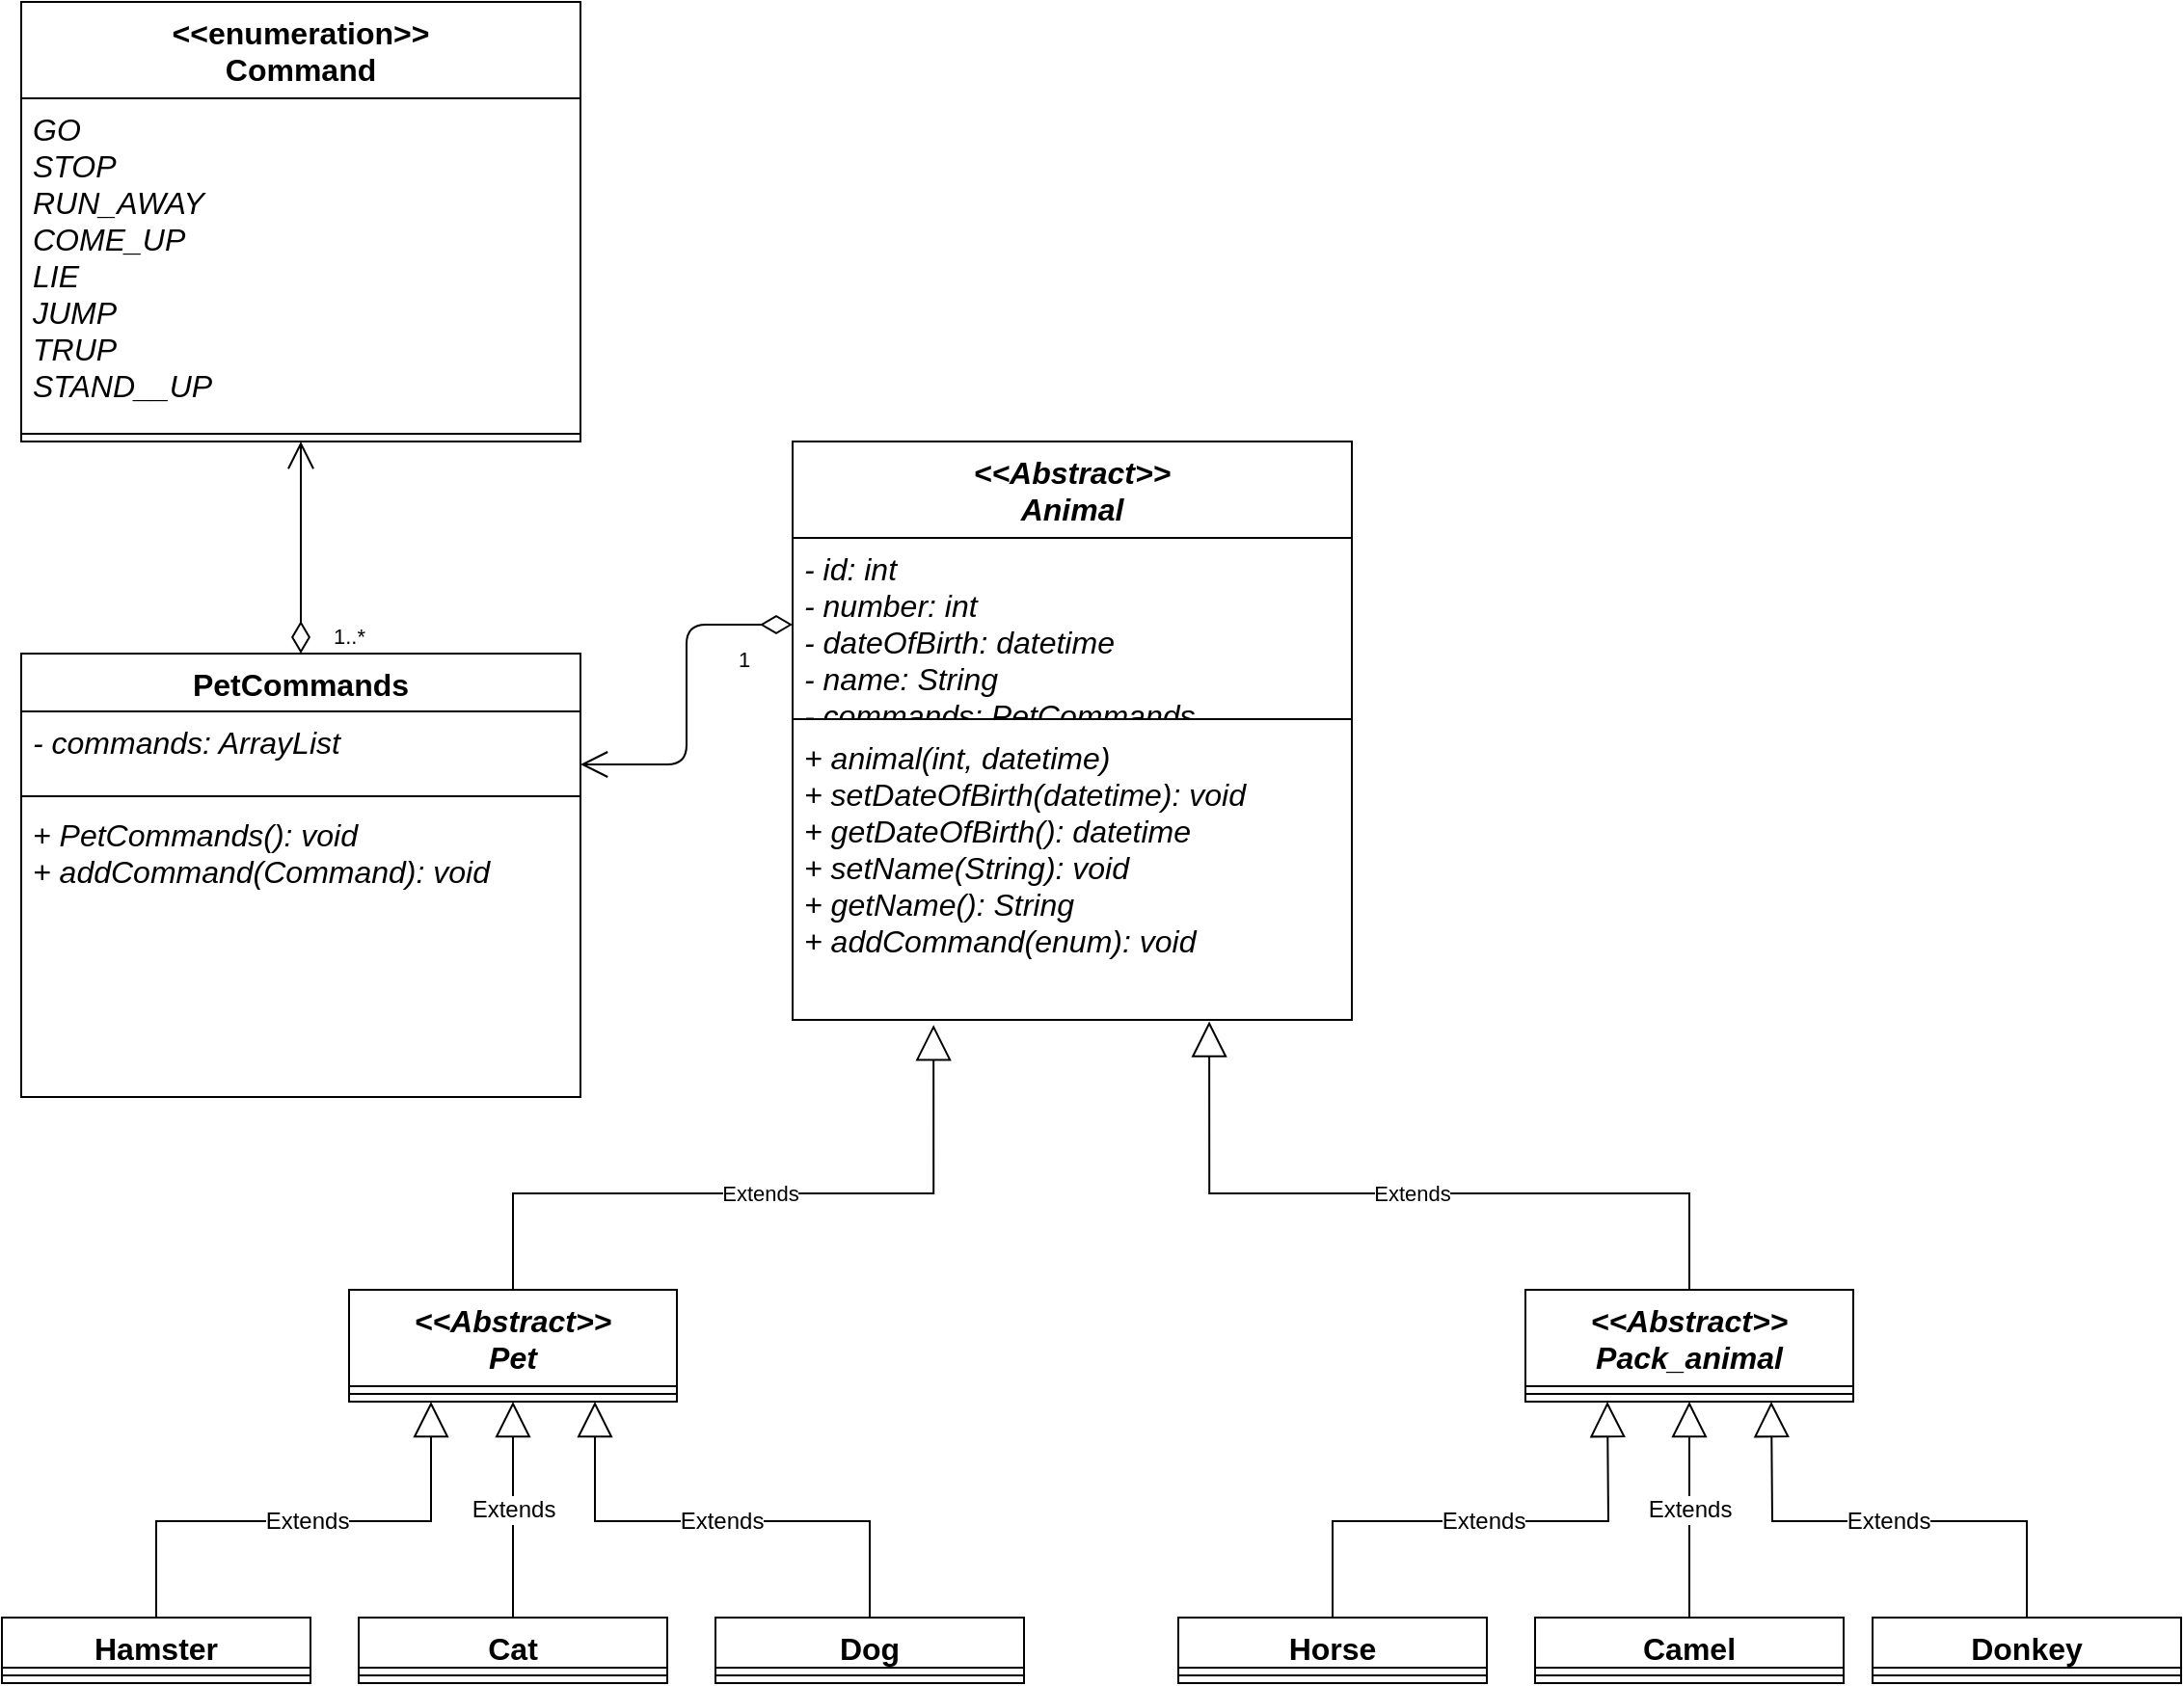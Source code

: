 <mxfile version="20.6.1" type="device" pages="3"><diagram id="rW4Tu4EbM_tbF5WcZ0SO" name="Page-1"><mxGraphModel dx="1282" dy="915" grid="1" gridSize="10" guides="1" tooltips="1" connect="1" arrows="1" fold="1" page="1" pageScale="1" pageWidth="850" pageHeight="1100" math="0" shadow="0"><root><mxCell id="0"/><mxCell id="1" parent="0"/><mxCell id="i8HirrYN5U-cG9wDsiX0-20" value="&lt;&lt;Abstract&gt;&gt;&#10;Pet" style="swimlane;fontStyle=3;align=center;verticalAlign=top;childLayout=stackLayout;horizontal=1;startSize=50;horizontalStack=0;resizeParent=1;resizeParentMax=0;resizeLast=0;collapsible=1;marginBottom=0;fontSize=16;" parent="1" vertex="1"><mxGeometry x="190" y="678" width="170" height="58" as="geometry"/></mxCell><mxCell id="i8HirrYN5U-cG9wDsiX0-22" value="" style="line;strokeWidth=1;fillColor=none;align=left;verticalAlign=middle;spacingTop=-1;spacingLeft=3;spacingRight=3;rotatable=0;labelPosition=right;points=[];portConstraint=eastwest;strokeColor=inherit;fontSize=16;" parent="i8HirrYN5U-cG9wDsiX0-20" vertex="1"><mxGeometry y="50" width="170" height="8" as="geometry"/></mxCell><mxCell id="i8HirrYN5U-cG9wDsiX0-24" value="&lt;&lt;Abstract&gt;&gt;&#10;Pack_animal" style="swimlane;fontStyle=3;align=center;verticalAlign=top;childLayout=stackLayout;horizontal=1;startSize=50;horizontalStack=0;resizeParent=1;resizeParentMax=0;resizeLast=0;collapsible=1;marginBottom=0;fontSize=16;" parent="1" vertex="1"><mxGeometry x="800" y="678" width="170" height="58" as="geometry"/></mxCell><mxCell id="i8HirrYN5U-cG9wDsiX0-26" value="" style="line;strokeWidth=1;fillColor=none;align=left;verticalAlign=middle;spacingTop=-1;spacingLeft=3;spacingRight=3;rotatable=0;labelPosition=right;points=[];portConstraint=eastwest;strokeColor=inherit;fontSize=16;" parent="i8HirrYN5U-cG9wDsiX0-24" vertex="1"><mxGeometry y="50" width="170" height="8" as="geometry"/></mxCell><mxCell id="i8HirrYN5U-cG9wDsiX0-28" value="Cat" style="swimlane;fontStyle=1;align=center;verticalAlign=top;childLayout=stackLayout;horizontal=1;startSize=26;horizontalStack=0;resizeParent=1;resizeParentMax=0;resizeLast=0;collapsible=1;marginBottom=0;fontSize=16;" parent="1" vertex="1"><mxGeometry x="195" y="848" width="160" height="34" as="geometry"/></mxCell><mxCell id="i8HirrYN5U-cG9wDsiX0-30" value="" style="line;strokeWidth=1;fillColor=none;align=left;verticalAlign=middle;spacingTop=-1;spacingLeft=3;spacingRight=3;rotatable=0;labelPosition=right;points=[];portConstraint=eastwest;strokeColor=inherit;fontSize=16;" parent="i8HirrYN5U-cG9wDsiX0-28" vertex="1"><mxGeometry y="26" width="160" height="8" as="geometry"/></mxCell><mxCell id="i8HirrYN5U-cG9wDsiX0-32" value="Dog" style="swimlane;fontStyle=1;align=center;verticalAlign=top;childLayout=stackLayout;horizontal=1;startSize=26;horizontalStack=0;resizeParent=1;resizeParentMax=0;resizeLast=0;collapsible=1;marginBottom=0;fontSize=16;" parent="1" vertex="1"><mxGeometry x="380" y="848" width="160" height="34" as="geometry"/></mxCell><mxCell id="i8HirrYN5U-cG9wDsiX0-34" value="" style="line;strokeWidth=1;fillColor=none;align=left;verticalAlign=middle;spacingTop=-1;spacingLeft=3;spacingRight=3;rotatable=0;labelPosition=right;points=[];portConstraint=eastwest;strokeColor=inherit;fontSize=16;" parent="i8HirrYN5U-cG9wDsiX0-32" vertex="1"><mxGeometry y="26" width="160" height="8" as="geometry"/></mxCell><mxCell id="i8HirrYN5U-cG9wDsiX0-37" value="Hamster" style="swimlane;fontStyle=1;align=center;verticalAlign=top;childLayout=stackLayout;horizontal=1;startSize=26;horizontalStack=0;resizeParent=1;resizeParentMax=0;resizeLast=0;collapsible=1;marginBottom=0;fontSize=16;" parent="1" vertex="1"><mxGeometry x="10" y="848" width="160" height="34" as="geometry"/></mxCell><mxCell id="i8HirrYN5U-cG9wDsiX0-39" value="" style="line;strokeWidth=1;fillColor=none;align=left;verticalAlign=middle;spacingTop=-1;spacingLeft=3;spacingRight=3;rotatable=0;labelPosition=right;points=[];portConstraint=eastwest;strokeColor=inherit;fontSize=16;" parent="i8HirrYN5U-cG9wDsiX0-37" vertex="1"><mxGeometry y="26" width="160" height="8" as="geometry"/></mxCell><mxCell id="i8HirrYN5U-cG9wDsiX0-42" value="Extends" style="endArrow=block;endSize=16;endFill=0;html=1;rounded=0;fontSize=12;sourcePerimeterSpacing=8;targetPerimeterSpacing=8;exitX=0.5;exitY=0;exitDx=0;exitDy=0;entryX=0.75;entryY=1;entryDx=0;entryDy=0;edgeStyle=orthogonalEdgeStyle;" parent="1" source="i8HirrYN5U-cG9wDsiX0-32" target="i8HirrYN5U-cG9wDsiX0-20" edge="1"><mxGeometry width="160" relative="1" as="geometry"><mxPoint x="370" y="788" as="sourcePoint"/><mxPoint x="274.49" y="728.54" as="targetPoint"/><Array as="points"><mxPoint x="460" y="798"/><mxPoint x="318" y="798"/></Array></mxGeometry></mxCell><mxCell id="i8HirrYN5U-cG9wDsiX0-43" value="Extends" style="endArrow=block;endSize=16;endFill=0;html=1;rounded=0;fontSize=12;sourcePerimeterSpacing=8;targetPerimeterSpacing=8;exitX=0.5;exitY=0;exitDx=0;exitDy=0;entryX=0.25;entryY=1;entryDx=0;entryDy=0;edgeStyle=orthogonalEdgeStyle;" parent="1" source="i8HirrYN5U-cG9wDsiX0-37" target="i8HirrYN5U-cG9wDsiX0-20" edge="1"><mxGeometry width="160" relative="1" as="geometry"><mxPoint x="180" y="878" as="sourcePoint"/><mxPoint x="270" y="668" as="targetPoint"/><Array as="points"><mxPoint x="90" y="798"/><mxPoint x="232" y="798"/></Array></mxGeometry></mxCell><mxCell id="i8HirrYN5U-cG9wDsiX0-45" value="Horse" style="swimlane;fontStyle=1;align=center;verticalAlign=top;childLayout=stackLayout;horizontal=1;startSize=26;horizontalStack=0;resizeParent=1;resizeParentMax=0;resizeLast=0;collapsible=1;marginBottom=0;fontSize=16;" parent="1" vertex="1"><mxGeometry x="620" y="848" width="160" height="34" as="geometry"/></mxCell><mxCell id="i8HirrYN5U-cG9wDsiX0-47" value="" style="line;strokeWidth=1;fillColor=none;align=left;verticalAlign=middle;spacingTop=-1;spacingLeft=3;spacingRight=3;rotatable=0;labelPosition=right;points=[];portConstraint=eastwest;strokeColor=inherit;fontSize=16;" parent="i8HirrYN5U-cG9wDsiX0-45" vertex="1"><mxGeometry y="26" width="160" height="8" as="geometry"/></mxCell><mxCell id="i8HirrYN5U-cG9wDsiX0-49" value="Camel" style="swimlane;fontStyle=1;align=center;verticalAlign=top;childLayout=stackLayout;horizontal=1;startSize=26;horizontalStack=0;resizeParent=1;resizeParentMax=0;resizeLast=0;collapsible=1;marginBottom=0;fontSize=16;" parent="1" vertex="1"><mxGeometry x="805" y="848" width="160" height="34" as="geometry"/></mxCell><mxCell id="i8HirrYN5U-cG9wDsiX0-51" value="" style="line;strokeWidth=1;fillColor=none;align=left;verticalAlign=middle;spacingTop=-1;spacingLeft=3;spacingRight=3;rotatable=0;labelPosition=right;points=[];portConstraint=eastwest;strokeColor=inherit;fontSize=16;" parent="i8HirrYN5U-cG9wDsiX0-49" vertex="1"><mxGeometry y="26" width="160" height="8" as="geometry"/></mxCell><mxCell id="i8HirrYN5U-cG9wDsiX0-53" value="Donkey" style="swimlane;fontStyle=1;align=center;verticalAlign=top;childLayout=stackLayout;horizontal=1;startSize=26;horizontalStack=0;resizeParent=1;resizeParentMax=0;resizeLast=0;collapsible=1;marginBottom=0;fontSize=16;" parent="1" vertex="1"><mxGeometry x="980" y="848" width="160" height="34" as="geometry"/></mxCell><mxCell id="i8HirrYN5U-cG9wDsiX0-55" value="" style="line;strokeWidth=1;fillColor=none;align=left;verticalAlign=middle;spacingTop=-1;spacingLeft=3;spacingRight=3;rotatable=0;labelPosition=right;points=[];portConstraint=eastwest;strokeColor=inherit;fontSize=16;" parent="i8HirrYN5U-cG9wDsiX0-53" vertex="1"><mxGeometry y="26" width="160" height="8" as="geometry"/></mxCell><mxCell id="i8HirrYN5U-cG9wDsiX0-57" value="Extends" style="endArrow=block;endSize=16;endFill=0;html=1;rounded=0;fontSize=12;sourcePerimeterSpacing=8;targetPerimeterSpacing=8;exitX=0.5;exitY=0;exitDx=0;exitDy=0;entryX=0.25;entryY=1;entryDx=0;entryDy=0;" parent="1" source="i8HirrYN5U-cG9wDsiX0-45" target="i8HirrYN5U-cG9wDsiX0-24" edge="1"><mxGeometry width="160" relative="1" as="geometry"><mxPoint x="750" y="788" as="sourcePoint"/><mxPoint x="845.05" y="672.18" as="targetPoint"/><Array as="points"><mxPoint x="700" y="798"/><mxPoint x="843" y="798"/></Array></mxGeometry></mxCell><mxCell id="i8HirrYN5U-cG9wDsiX0-58" value="Extends" style="endArrow=block;endSize=16;endFill=0;html=1;rounded=0;fontSize=12;sourcePerimeterSpacing=8;targetPerimeterSpacing=8;exitX=0.5;exitY=0;exitDx=0;exitDy=0;entryX=0.5;entryY=1;entryDx=0;entryDy=0;" parent="1" source="i8HirrYN5U-cG9wDsiX0-49" target="i8HirrYN5U-cG9wDsiX0-24" edge="1"><mxGeometry width="160" relative="1" as="geometry"><mxPoint x="710" y="848" as="sourcePoint"/><mxPoint x="885.34" y="673.044" as="targetPoint"/></mxGeometry></mxCell><mxCell id="i8HirrYN5U-cG9wDsiX0-59" value="Extends" style="endArrow=block;endSize=16;endFill=0;html=1;rounded=0;fontSize=12;sourcePerimeterSpacing=8;targetPerimeterSpacing=8;exitX=0.5;exitY=0;exitDx=0;exitDy=0;entryX=0.75;entryY=1;entryDx=0;entryDy=0;" parent="1" source="i8HirrYN5U-cG9wDsiX0-53" target="i8HirrYN5U-cG9wDsiX0-24" edge="1"><mxGeometry width="160" relative="1" as="geometry"><mxPoint x="890" y="848" as="sourcePoint"/><mxPoint x="925" y="638" as="targetPoint"/><Array as="points"><mxPoint x="1060" y="798"/><mxPoint x="928" y="798"/></Array></mxGeometry></mxCell><mxCell id="P2tc8OsPHjvCKxEdoRwC-1" value="&lt;&lt;Abstract&gt;&gt;&#10;Animal" style="swimlane;fontStyle=3;align=center;verticalAlign=top;childLayout=stackLayout;horizontal=1;startSize=50;horizontalStack=0;resizeParent=1;resizeParentMax=0;resizeLast=0;collapsible=1;marginBottom=0;fontSize=16;" parent="1" vertex="1"><mxGeometry x="420" y="238" width="290" height="300" as="geometry"/></mxCell><mxCell id="P2tc8OsPHjvCKxEdoRwC-2" value="- id: int&#10;- number: int&#10;- dateOfBirth: datetime&#10;- name: String&#10;- commands: PetCommands" style="text;strokeColor=none;fillColor=none;align=left;verticalAlign=top;spacingLeft=4;spacingRight=4;overflow=hidden;rotatable=0;points=[[0,0.5],[1,0.5]];portConstraint=eastwest;fontSize=16;fontStyle=2" parent="P2tc8OsPHjvCKxEdoRwC-1" vertex="1"><mxGeometry y="50" width="290" height="90" as="geometry"/></mxCell><mxCell id="P2tc8OsPHjvCKxEdoRwC-3" value="" style="line;strokeWidth=1;fillColor=none;align=left;verticalAlign=middle;spacingTop=-1;spacingLeft=3;spacingRight=3;rotatable=0;labelPosition=right;points=[];portConstraint=eastwest;strokeColor=inherit;fontSize=16;" parent="P2tc8OsPHjvCKxEdoRwC-1" vertex="1"><mxGeometry y="140" width="290" height="8" as="geometry"/></mxCell><mxCell id="P2tc8OsPHjvCKxEdoRwC-4" value="+ animal(int, datetime)&#10;+ setDateOfBirth(datetime): void&#10;+ getDateOfBirth(): datetime&#10;+ setName(String): void&#10;+ getName(): String&#10;+ addCommand(enum): void" style="text;strokeColor=none;fillColor=none;align=left;verticalAlign=top;spacingLeft=4;spacingRight=4;overflow=hidden;rotatable=0;points=[[0,0.5],[1,0.5]];portConstraint=eastwest;fontSize=16;fontStyle=2" parent="P2tc8OsPHjvCKxEdoRwC-1" vertex="1"><mxGeometry y="148" width="290" height="152" as="geometry"/></mxCell><mxCell id="P2tc8OsPHjvCKxEdoRwC-6" value="Extends" style="endArrow=block;endSize=16;endFill=0;html=1;rounded=0;exitX=0.5;exitY=0;exitDx=0;exitDy=0;entryX=0.252;entryY=1.017;entryDx=0;entryDy=0;entryPerimeter=0;edgeStyle=orthogonalEdgeStyle;" parent="1" source="i8HirrYN5U-cG9wDsiX0-20" target="P2tc8OsPHjvCKxEdoRwC-4" edge="1"><mxGeometry width="160" relative="1" as="geometry"><mxPoint x="500" y="628" as="sourcePoint"/><mxPoint x="660" y="628" as="targetPoint"/><Array as="points"><mxPoint x="275" y="628"/><mxPoint x="493" y="628"/></Array></mxGeometry></mxCell><mxCell id="P2tc8OsPHjvCKxEdoRwC-7" value="Extends" style="endArrow=block;endSize=16;endFill=0;html=1;rounded=0;exitX=0.5;exitY=0;exitDx=0;exitDy=0;entryX=0.745;entryY=1.005;entryDx=0;entryDy=0;entryPerimeter=0;edgeStyle=orthogonalEdgeStyle;" parent="1" source="i8HirrYN5U-cG9wDsiX0-24" target="P2tc8OsPHjvCKxEdoRwC-4" edge="1"><mxGeometry width="160" relative="1" as="geometry"><mxPoint x="265" y="518" as="sourcePoint"/><mxPoint x="574.13" y="409.968" as="targetPoint"/><Array as="points"><mxPoint x="885" y="628"/><mxPoint x="636" y="628"/></Array></mxGeometry></mxCell><mxCell id="P2tc8OsPHjvCKxEdoRwC-64" value="Extends" style="endArrow=block;endSize=16;endFill=0;html=1;rounded=0;fontSize=12;sourcePerimeterSpacing=8;targetPerimeterSpacing=8;exitX=0.5;exitY=0;exitDx=0;exitDy=0;edgeStyle=orthogonalEdgeStyle;entryX=0.5;entryY=1;entryDx=0;entryDy=0;" parent="1" source="i8HirrYN5U-cG9wDsiX0-28" target="i8HirrYN5U-cG9wDsiX0-20" edge="1"><mxGeometry width="160" relative="1" as="geometry"><mxPoint x="510" y="858" as="sourcePoint"/><mxPoint x="275" y="668" as="targetPoint"/><Array as="points"><mxPoint x="275" y="768"/><mxPoint x="275" y="768"/></Array></mxGeometry></mxCell><mxCell id="P2tc8OsPHjvCKxEdoRwC-65" value="PetCommands" style="swimlane;fontStyle=1;align=center;verticalAlign=top;childLayout=stackLayout;horizontal=1;startSize=30;horizontalStack=0;resizeParent=1;resizeParentMax=0;resizeLast=0;collapsible=1;marginBottom=0;fontSize=16;" parent="1" vertex="1"><mxGeometry x="20" y="348" width="290" height="230" as="geometry"/></mxCell><mxCell id="P2tc8OsPHjvCKxEdoRwC-66" value="- commands: ArrayList" style="text;strokeColor=none;fillColor=none;align=left;verticalAlign=top;spacingLeft=4;spacingRight=4;overflow=hidden;rotatable=0;points=[[0,0.5],[1,0.5]];portConstraint=eastwest;fontSize=16;fontStyle=2" parent="P2tc8OsPHjvCKxEdoRwC-65" vertex="1"><mxGeometry y="30" width="290" height="40" as="geometry"/></mxCell><mxCell id="P2tc8OsPHjvCKxEdoRwC-67" value="" style="line;strokeWidth=1;fillColor=none;align=left;verticalAlign=middle;spacingTop=-1;spacingLeft=3;spacingRight=3;rotatable=0;labelPosition=right;points=[];portConstraint=eastwest;strokeColor=inherit;fontSize=16;" parent="P2tc8OsPHjvCKxEdoRwC-65" vertex="1"><mxGeometry y="70" width="290" height="8" as="geometry"/></mxCell><mxCell id="P2tc8OsPHjvCKxEdoRwC-68" value="+ PetCommands(): void&#10;+ addCommand(Command): void" style="text;strokeColor=none;fillColor=none;align=left;verticalAlign=top;spacingLeft=4;spacingRight=4;overflow=hidden;rotatable=0;points=[[0,0.5],[1,0.5]];portConstraint=eastwest;fontSize=16;fontStyle=2" parent="P2tc8OsPHjvCKxEdoRwC-65" vertex="1"><mxGeometry y="78" width="290" height="152" as="geometry"/></mxCell><mxCell id="P2tc8OsPHjvCKxEdoRwC-70" value="&lt;&lt;enumeration&gt;&gt;&#10;Command" style="swimlane;fontStyle=1;align=center;verticalAlign=top;childLayout=stackLayout;horizontal=1;startSize=50;horizontalStack=0;resizeParent=1;resizeParentMax=0;resizeLast=0;collapsible=1;marginBottom=0;fontSize=16;" parent="1" vertex="1"><mxGeometry x="20" y="10" width="290" height="228" as="geometry"/></mxCell><mxCell id="P2tc8OsPHjvCKxEdoRwC-71" value="GO&#10;STOP&#10;RUN_AWAY&#10;COME_UP&#10;LIE&#10;JUMP&#10;TRUP&#10;STAND__UP" style="text;strokeColor=none;fillColor=none;align=left;verticalAlign=top;spacingLeft=4;spacingRight=4;overflow=hidden;rotatable=0;points=[[0,0.5],[1,0.5]];portConstraint=eastwest;fontSize=16;fontStyle=2" parent="P2tc8OsPHjvCKxEdoRwC-70" vertex="1"><mxGeometry y="50" width="290" height="170" as="geometry"/></mxCell><mxCell id="P2tc8OsPHjvCKxEdoRwC-72" value="" style="line;strokeWidth=1;fillColor=none;align=left;verticalAlign=middle;spacingTop=-1;spacingLeft=3;spacingRight=3;rotatable=0;labelPosition=right;points=[];portConstraint=eastwest;strokeColor=inherit;fontSize=16;" parent="P2tc8OsPHjvCKxEdoRwC-70" vertex="1"><mxGeometry y="220" width="290" height="8" as="geometry"/></mxCell><mxCell id="2" value="1..*" style="endArrow=open;html=1;endSize=12;startArrow=diamondThin;startSize=14;startFill=0;edgeStyle=orthogonalEdgeStyle;align=left;verticalAlign=bottom;exitX=0.5;exitY=0;exitDx=0;exitDy=0;entryX=0.5;entryY=1;entryDx=0;entryDy=0;" parent="1" source="P2tc8OsPHjvCKxEdoRwC-65" target="P2tc8OsPHjvCKxEdoRwC-70" edge="1"><mxGeometry x="-1" y="-15" relative="1" as="geometry"><mxPoint x="550" y="228" as="sourcePoint"/><mxPoint x="710" y="228" as="targetPoint"/><mxPoint as="offset"/></mxGeometry></mxCell><mxCell id="3" value="1" style="endArrow=open;html=1;endSize=12;startArrow=diamondThin;startSize=14;startFill=0;edgeStyle=orthogonalEdgeStyle;align=left;verticalAlign=bottom;exitX=0;exitY=0.5;exitDx=0;exitDy=0;entryX=1;entryY=0.25;entryDx=0;entryDy=0;" parent="1" source="P2tc8OsPHjvCKxEdoRwC-2" target="P2tc8OsPHjvCKxEdoRwC-65" edge="1"><mxGeometry x="-0.102" y="25" relative="1" as="geometry"><mxPoint x="350" y="258" as="sourcePoint"/><mxPoint x="510" y="258" as="targetPoint"/><mxPoint as="offset"/></mxGeometry></mxCell></root></mxGraphModel></diagram><diagram id="f2o0gTkBpMwxrq-A6RH3" name="Page-2"><mxGraphModel dx="1123" dy="773" grid="1" gridSize="10" guides="1" tooltips="1" connect="1" arrows="1" fold="1" page="1" pageScale="1" pageWidth="850" pageHeight="1100" background="none" math="0" shadow="0">&#xa;            <root>&#xa;                <mxCell id="0"/>&#xa;                <mxCell id="1" parent="0"/>&#xa;                <mxCell id="qarfe5pwaMtHkT4GGx9i-4" style="edgeStyle=none;html=1;exitX=1;exitY=0.333;exitDx=0;exitDy=0;exitPerimeter=0;entryX=0;entryY=0.5;entryDx=0;entryDy=0;" parent="1" source="qarfe5pwaMtHkT4GGx9i-1" target="qarfe5pwaMtHkT4GGx9i-5" edge="1">&#xa;                    <mxGeometry relative="1" as="geometry">&#xa;                        <mxPoint x="130" y="290" as="targetPoint"/>&#xa;                    </mxGeometry>&#xa;                </mxCell>&#xa;                <mxCell id="qarfe5pwaMtHkT4GGx9i-1" value="Actor" style="shape=umlActor;verticalLabelPosition=bottom;verticalAlign=top;html=1;" parent="1" vertex="1">&#xa;                    <mxGeometry x="70" y="360" width="30" height="60" as="geometry"/>&#xa;                </mxCell>&#xa;                <mxCell id="qarfe5pwaMtHkT4GGx9i-20" value="" style="edgeStyle=none;html=1;" parent="1" source="qarfe5pwaMtHkT4GGx9i-2" target="qarfe5pwaMtHkT4GGx9i-19" edge="1">&#xa;                    <mxGeometry relative="1" as="geometry"/>&#xa;                </mxCell>&#xa;                <mxCell id="qarfe5pwaMtHkT4GGx9i-2" value="Add animal" style="ellipse;whiteSpace=wrap;html=1;" parent="1" vertex="1">&#xa;                    <mxGeometry x="410" y="120" width="140" height="70" as="geometry"/>&#xa;                </mxCell>&#xa;                <mxCell id="qarfe5pwaMtHkT4GGx9i-3" value="Remove animal" style="ellipse;whiteSpace=wrap;html=1;dashed=1;dashPattern=1 4;" parent="1" vertex="1">&#xa;                    <mxGeometry x="410" y="220" width="140" height="70" as="geometry"/>&#xa;                </mxCell>&#xa;                <mxCell id="qarfe5pwaMtHkT4GGx9i-6" style="edgeStyle=none;html=1;entryX=0;entryY=0.5;entryDx=0;entryDy=0;" parent="1" source="qarfe5pwaMtHkT4GGx9i-5" target="qarfe5pwaMtHkT4GGx9i-2" edge="1">&#xa;                    <mxGeometry relative="1" as="geometry"/>&#xa;                </mxCell>&#xa;                <mxCell id="qarfe5pwaMtHkT4GGx9i-7" style="edgeStyle=none;html=1;entryX=0;entryY=0.5;entryDx=0;entryDy=0;" parent="1" source="qarfe5pwaMtHkT4GGx9i-5" target="qarfe5pwaMtHkT4GGx9i-3" edge="1">&#xa;                    <mxGeometry relative="1" as="geometry"/>&#xa;                </mxCell>&#xa;                <mxCell id="qarfe5pwaMtHkT4GGx9i-16" value="" style="edgeStyle=none;html=1;" parent="1" source="qarfe5pwaMtHkT4GGx9i-5" target="qarfe5pwaMtHkT4GGx9i-9" edge="1">&#xa;                    <mxGeometry relative="1" as="geometry"/>&#xa;                </mxCell>&#xa;                <mxCell id="qarfe5pwaMtHkT4GGx9i-5" value="Menu" style="ellipse;whiteSpace=wrap;html=1;" parent="1" vertex="1">&#xa;                    <mxGeometry x="180" y="340" width="140" height="70" as="geometry"/>&#xa;                </mxCell>&#xa;                <mxCell id="qarfe5pwaMtHkT4GGx9i-24" value="" style="edgeStyle=none;html=1;" parent="1" source="qarfe5pwaMtHkT4GGx9i-9" target="qarfe5pwaMtHkT4GGx9i-23" edge="1">&#xa;                    <mxGeometry relative="1" as="geometry"/>&#xa;                </mxCell>&#xa;                <mxCell id="qarfe5pwaMtHkT4GGx9i-27" value="" style="edgeStyle=none;html=1;" parent="1" source="qarfe5pwaMtHkT4GGx9i-9" target="qarfe5pwaMtHkT4GGx9i-26" edge="1">&#xa;                    <mxGeometry relative="1" as="geometry"/>&#xa;                </mxCell>&#xa;                <mxCell id="qarfe5pwaMtHkT4GGx9i-30" value="" style="edgeStyle=none;html=1;" parent="1" source="qarfe5pwaMtHkT4GGx9i-9" target="qarfe5pwaMtHkT4GGx9i-29" edge="1">&#xa;                    <mxGeometry relative="1" as="geometry"/>&#xa;                </mxCell>&#xa;                <mxCell id="qarfe5pwaMtHkT4GGx9i-32" value="" style="edgeStyle=none;html=1;" parent="1" source="qarfe5pwaMtHkT4GGx9i-9" target="qarfe5pwaMtHkT4GGx9i-31" edge="1">&#xa;                    <mxGeometry relative="1" as="geometry"/>&#xa;                </mxCell>&#xa;                <mxCell id="qarfe5pwaMtHkT4GGx9i-9" value="Search animal" style="ellipse;whiteSpace=wrap;html=1;" parent="1" vertex="1">&#xa;                    <mxGeometry x="410" y="350" width="140" height="70" as="geometry"/>&#xa;                </mxCell>&#xa;                <mxCell id="qarfe5pwaMtHkT4GGx9i-13" value="" style="edgeStyle=none;html=1;" parent="1" source="qarfe5pwaMtHkT4GGx9i-10" target="qarfe5pwaMtHkT4GGx9i-12" edge="1">&#xa;                    <mxGeometry relative="1" as="geometry"/>&#xa;                </mxCell>&#xa;                <mxCell id="qarfe5pwaMtHkT4GGx9i-15" value="" style="edgeStyle=none;html=1;" parent="1" source="qarfe5pwaMtHkT4GGx9i-10" target="qarfe5pwaMtHkT4GGx9i-14" edge="1">&#xa;                    <mxGeometry relative="1" as="geometry"/>&#xa;                </mxCell>&#xa;                <mxCell id="qarfe5pwaMtHkT4GGx9i-10" value="Take animal" style="ellipse;whiteSpace=wrap;html=1;" parent="1" vertex="1">&#xa;                    <mxGeometry x="905" y="350" width="140" height="70" as="geometry"/>&#xa;                </mxCell>&#xa;                <mxCell id="qarfe5pwaMtHkT4GGx9i-12" value="Show list of commands" style="ellipse;whiteSpace=wrap;html=1;" parent="1" vertex="1">&#xa;                    <mxGeometry x="1135" y="350" width="140" height="70" as="geometry"/>&#xa;                </mxCell>&#xa;                <mxCell id="qarfe5pwaMtHkT4GGx9i-14" value="Train a new command" style="ellipse;whiteSpace=wrap;html=1;" parent="1" vertex="1">&#xa;                    <mxGeometry x="1135" y="240" width="140" height="70" as="geometry"/>&#xa;                </mxCell>&#xa;                <mxCell id="qarfe5pwaMtHkT4GGx9i-22" value="" style="edgeStyle=none;html=1;" parent="1" source="qarfe5pwaMtHkT4GGx9i-19" target="qarfe5pwaMtHkT4GGx9i-21" edge="1">&#xa;                    <mxGeometry relative="1" as="geometry"/>&#xa;                </mxCell>&#xa;                <mxCell id="qarfe5pwaMtHkT4GGx9i-19" value="Enter class animal" style="ellipse;whiteSpace=wrap;html=1;" parent="1" vertex="1">&#xa;                    <mxGeometry x="680" y="120" width="140" height="70" as="geometry"/>&#xa;                </mxCell>&#xa;                <mxCell id="qarfe5pwaMtHkT4GGx9i-21" value="Enter class animal" style="ellipse;whiteSpace=wrap;html=1;" parent="1" vertex="1">&#xa;                    <mxGeometry x="905" y="110" width="140" height="70" as="geometry"/>&#xa;                </mxCell>&#xa;                <mxCell id="qarfe5pwaMtHkT4GGx9i-25" value="" style="edgeStyle=none;html=1;exitX=1;exitY=0.5;exitDx=0;exitDy=0;" parent="1" source="qarfe5pwaMtHkT4GGx9i-23" target="qarfe5pwaMtHkT4GGx9i-10" edge="1">&#xa;                    <mxGeometry relative="1" as="geometry">&#xa;                        <mxPoint x="855" y="385" as="sourcePoint"/>&#xa;                    </mxGeometry>&#xa;                </mxCell>&#xa;                <mxCell id="qarfe5pwaMtHkT4GGx9i-23" value="Search by name" style="ellipse;whiteSpace=wrap;html=1;" parent="1" vertex="1">&#xa;                    <mxGeometry x="680" y="350" width="140" height="70" as="geometry"/>&#xa;                </mxCell>&#xa;                <mxCell id="qarfe5pwaMtHkT4GGx9i-34" style="edgeStyle=none;html=1;entryX=0;entryY=1;entryDx=0;entryDy=0;" parent="1" source="qarfe5pwaMtHkT4GGx9i-26" target="qarfe5pwaMtHkT4GGx9i-10" edge="1">&#xa;                    <mxGeometry relative="1" as="geometry"/>&#xa;                </mxCell>&#xa;                <mxCell id="qarfe5pwaMtHkT4GGx9i-26" value="Search by class" style="ellipse;whiteSpace=wrap;html=1;" parent="1" vertex="1">&#xa;                    <mxGeometry x="680" y="450" width="140" height="70" as="geometry"/>&#xa;                </mxCell>&#xa;                <mxCell id="qarfe5pwaMtHkT4GGx9i-33" style="edgeStyle=none;html=1;entryX=0;entryY=0;entryDx=0;entryDy=0;" parent="1" source="qarfe5pwaMtHkT4GGx9i-29" target="qarfe5pwaMtHkT4GGx9i-10" edge="1">&#xa;                    <mxGeometry relative="1" as="geometry"/>&#xa;                </mxCell>&#xa;                <mxCell id="qarfe5pwaMtHkT4GGx9i-29" value="Search by date of birth" style="ellipse;whiteSpace=wrap;html=1;" parent="1" vertex="1">&#xa;                    <mxGeometry x="680" y="250" width="140" height="70" as="geometry"/>&#xa;                </mxCell>&#xa;                <mxCell id="qarfe5pwaMtHkT4GGx9i-35" style="edgeStyle=none;html=1;entryX=0.5;entryY=1;entryDx=0;entryDy=0;" parent="1" source="qarfe5pwaMtHkT4GGx9i-31" target="qarfe5pwaMtHkT4GGx9i-10" edge="1">&#xa;                    <mxGeometry relative="1" as="geometry"/>&#xa;                </mxCell>&#xa;                <mxCell id="qarfe5pwaMtHkT4GGx9i-31" value="Search by id" style="ellipse;whiteSpace=wrap;html=1;" parent="1" vertex="1">&#xa;                    <mxGeometry x="680" y="550" width="140" height="70" as="geometry"/>&#xa;                </mxCell>&#xa;            </root>&#xa;        </mxGraphModel></diagram><diagram id="90USG8wOLYOWAHy-OSG_" name="Page-3"><mxGraphModel dx="1768" dy="2954" grid="1" gridSize="10" guides="1" tooltips="1" connect="1" arrows="1" fold="1" page="1" pageScale="1" pageWidth="850" pageHeight="1100" math="0" shadow="0">&#xa;            <root>&#xa;                <mxCell id="0"/>&#xa;                <mxCell id="1" parent="0"/>&#xa;                <mxCell id="cfolplHtps70wQtS1Zro-1" value="Presenter" style="swimlane;fontStyle=1;align=center;verticalAlign=top;childLayout=stackLayout;horizontal=1;startSize=26;horizontalStack=0;resizeParent=1;resizeParentMax=0;resizeLast=0;collapsible=1;marginBottom=0;" parent="1" vertex="1">&#xa;                    <mxGeometry x="330" y="20" width="190" height="196" as="geometry"/>&#xa;                </mxCell>&#xa;                <mxCell id="cfolplHtps70wQtS1Zro-2" value="- viewContract: ViewContract&lt;br&gt;&lt;u&gt;- MODEL: Model&lt;/u&gt;" style="text;strokeColor=none;fillColor=none;align=left;verticalAlign=top;spacingLeft=4;spacingRight=4;overflow=hidden;rotatable=0;points=[[0,0.5],[1,0.5]];portConstraint=eastwest;dashed=1;dashPattern=1 4;fontStyle=0;fontColor=default;labelBackgroundColor=none;html=1;" parent="cfolplHtps70wQtS1Zro-1" vertex="1">&#xa;                    <mxGeometry y="26" width="190" height="44" as="geometry"/>&#xa;                </mxCell>&#xa;                <mxCell id="cfolplHtps70wQtS1Zro-3" value="" style="line;strokeWidth=1;fillColor=none;align=left;verticalAlign=middle;spacingTop=-1;spacingLeft=3;spacingRight=3;rotatable=0;labelPosition=right;points=[];portConstraint=eastwest;strokeColor=inherit;" parent="cfolplHtps70wQtS1Zro-1" vertex="1">&#xa;                    <mxGeometry y="70" width="190" height="8" as="geometry"/>&#xa;                </mxCell>&#xa;                <mxCell id="cfolplHtps70wQtS1Zro-4" value="+ Presenter(MODEL): void&#10;+ menu(): void&#10;+ addNewPet(): void&#10;+ " style="text;strokeColor=none;fillColor=none;align=left;verticalAlign=top;spacingLeft=4;spacingRight=4;overflow=hidden;rotatable=0;points=[[0,0.5],[1,0.5]];portConstraint=eastwest;dashed=1;dashPattern=1 4;" parent="cfolplHtps70wQtS1Zro-1" vertex="1">&#xa;                    <mxGeometry y="78" width="190" height="118" as="geometry"/>&#xa;                </mxCell>&#xa;                <mxCell id="cfolplHtps70wQtS1Zro-5" value="Model" style="swimlane;fontStyle=1;align=center;verticalAlign=top;childLayout=stackLayout;horizontal=1;startSize=26;horizontalStack=0;resizeParent=1;resizeParentMax=0;resizeLast=0;collapsible=1;marginBottom=0;labelBackgroundColor=none;fontColor=default;html=1;" parent="1" vertex="1">&#xa;                    <mxGeometry x="290" y="-240" width="160" height="160" as="geometry"/>&#xa;                </mxCell>&#xa;                <mxCell id="cfolplHtps70wQtS1Zro-6" value="+ pets: Pets&amp;lt;Animal&amp;gt;" style="text;strokeColor=none;fillColor=none;align=left;verticalAlign=top;spacingLeft=4;spacingRight=4;overflow=hidden;rotatable=0;points=[[0,0.5],[1,0.5]];portConstraint=eastwest;labelBackgroundColor=none;fontColor=default;html=1;" parent="cfolplHtps70wQtS1Zro-5" vertex="1">&#xa;                    <mxGeometry y="26" width="160" height="26" as="geometry"/>&#xa;                </mxCell>&#xa;                <mxCell id="cfolplHtps70wQtS1Zro-7" value="" style="line;strokeWidth=1;fillColor=none;align=left;verticalAlign=middle;spacingTop=-1;spacingLeft=3;spacingRight=3;rotatable=0;labelPosition=right;points=[];portConstraint=eastwest;strokeColor=inherit;labelBackgroundColor=none;fontColor=default;html=1;" parent="cfolplHtps70wQtS1Zro-5" vertex="1">&#xa;                    <mxGeometry y="52" width="160" height="8" as="geometry"/>&#xa;                </mxCell>&#xa;                <mxCell id="cfolplHtps70wQtS1Zro-8" value="+ getListOfPets(): void&lt;br&gt;+ addNewPet(): void" style="text;strokeColor=none;fillColor=none;align=left;verticalAlign=top;spacingLeft=4;spacingRight=4;overflow=hidden;rotatable=0;points=[[0,0.5],[1,0.5]];portConstraint=eastwest;labelBackgroundColor=none;fontColor=default;html=1;" parent="cfolplHtps70wQtS1Zro-5" vertex="1">&#xa;                    <mxGeometry y="60" width="160" height="100" as="geometry"/>&#xa;                </mxCell>&#xa;                <mxCell id="h15reLzV8wNA17_HTdgR-1" value="View" style="swimlane;fontStyle=1;align=center;verticalAlign=top;childLayout=stackLayout;horizontal=1;startSize=26;horizontalStack=0;resizeParent=1;resizeParentMax=0;resizeLast=0;collapsible=1;marginBottom=0;labelBackgroundColor=none;fontColor=default;html=1;" parent="1" vertex="1">&#xa;                    <mxGeometry x="340" y="310" width="160" height="86" as="geometry"/>&#xa;                </mxCell>&#xa;                <mxCell id="h15reLzV8wNA17_HTdgR-2" value="+ field: type" style="text;strokeColor=none;fillColor=none;align=left;verticalAlign=top;spacingLeft=4;spacingRight=4;overflow=hidden;rotatable=0;points=[[0,0.5],[1,0.5]];portConstraint=eastwest;labelBackgroundColor=none;fontColor=default;html=1;" parent="h15reLzV8wNA17_HTdgR-1" vertex="1">&#xa;                    <mxGeometry y="26" width="160" height="26" as="geometry"/>&#xa;                </mxCell>&#xa;                <mxCell id="h15reLzV8wNA17_HTdgR-3" value="" style="line;strokeWidth=1;fillColor=none;align=left;verticalAlign=middle;spacingTop=-1;spacingLeft=3;spacingRight=3;rotatable=0;labelPosition=right;points=[];portConstraint=eastwest;strokeColor=inherit;labelBackgroundColor=none;fontColor=default;html=1;" parent="h15reLzV8wNA17_HTdgR-1" vertex="1">&#xa;                    <mxGeometry y="52" width="160" height="8" as="geometry"/>&#xa;                </mxCell>&#xa;                <mxCell id="h15reLzV8wNA17_HTdgR-4" value="+ showMenu(): void" style="text;strokeColor=none;fillColor=none;align=left;verticalAlign=top;spacingLeft=4;spacingRight=4;overflow=hidden;rotatable=0;points=[[0,0.5],[1,0.5]];portConstraint=eastwest;labelBackgroundColor=none;fontColor=default;html=1;" parent="h15reLzV8wNA17_HTdgR-1" vertex="1">&#xa;                    <mxGeometry y="60" width="160" height="26" as="geometry"/>&#xa;                </mxCell>&#xa;                <mxCell id="h15reLzV8wNA17_HTdgR-5" value="&lt;p style=&quot;margin:0px;margin-top:4px;text-align:center;&quot;&gt;&lt;i&gt;&amp;lt;&amp;lt;Interface&amp;gt;&amp;gt;&lt;/i&gt;&lt;br&gt;&lt;b&gt;IViewContract&lt;br&gt;&lt;/b&gt;&lt;/p&gt;&lt;hr size=&quot;1&quot;&gt;&lt;p style=&quot;margin:0px;margin-left:4px;&quot;&gt;+ showMenu(): void&lt;/p&gt;&lt;p style=&quot;margin:0px;margin-left:4px;&quot;&gt;+ showListOfPets(String): void&lt;/p&gt;&lt;p style=&quot;margin:0px;margin-left:4px;&quot;&gt;+ setDateOfBirthOnNewPet(): String&lt;br&gt;+ setNameNewPet(): String&lt;/p&gt;" style="verticalAlign=top;align=left;overflow=fill;fontSize=12;fontFamily=Helvetica;html=1;labelBackgroundColor=none;fontColor=default;" parent="1" vertex="1">&#xa;                    <mxGeometry x="610" y="20" width="270" height="140" as="geometry"/>&#xa;                </mxCell>&#xa;                <mxCell id="h15reLzV8wNA17_HTdgR-6" value="&lt;p style=&quot;margin:0px;margin-top:4px;text-align:center;&quot;&gt;&lt;i&gt;&amp;lt;&amp;lt;Interface&amp;gt;&amp;gt;&lt;/i&gt;&lt;br&gt;&lt;b&gt;IModel&lt;/b&gt;&lt;/p&gt;&lt;hr size=&quot;1&quot;&gt;&lt;p style=&quot;margin:0px;margin-left:4px;&quot;&gt;+ getListOfPets(): void&lt;br&gt;&lt;/p&gt;&lt;p style=&quot;margin:0px;margin-left:4px;&quot;&gt;+ addNewPet(): void&lt;br&gt;+ method2(): void&lt;/p&gt;" style="verticalAlign=top;align=left;overflow=fill;fontSize=12;fontFamily=Helvetica;html=1;labelBackgroundColor=none;fontColor=default;" parent="1" vertex="1">&#xa;                    <mxGeometry x="40" y="20" width="190" height="140" as="geometry"/>&#xa;                </mxCell>&#xa;                <mxCell id="6oOjXGptcrvzWEzDZb1e-1" value="" style="endArrow=block;dashed=1;endFill=0;endSize=12;html=1;exitX=1;exitY=0.5;exitDx=0;exitDy=0;entryX=0.5;entryY=1;entryDx=0;entryDy=0;" parent="1" source="h15reLzV8wNA17_HTdgR-2" target="h15reLzV8wNA17_HTdgR-5" edge="1">&#xa;                    <mxGeometry width="160" relative="1" as="geometry">&#xa;                        <mxPoint x="340" y="50" as="sourcePoint"/>&#xa;                        <mxPoint x="500" y="50" as="targetPoint"/>&#xa;                        <Array as="points">&#xa;                            <mxPoint x="745" y="350"/>&#xa;                        </Array>&#xa;                    </mxGeometry>&#xa;                </mxCell>&#xa;                <mxCell id="6oOjXGptcrvzWEzDZb1e-2" value="" style="endArrow=block;dashed=1;endFill=0;endSize=12;html=1;exitX=0.5;exitY=0;exitDx=0;exitDy=0;entryX=0;entryY=0.5;entryDx=0;entryDy=0;" parent="1" source="h15reLzV8wNA17_HTdgR-6" target="cfolplHtps70wQtS1Zro-6" edge="1">&#xa;                    <mxGeometry width="160" relative="1" as="geometry">&#xa;                        <mxPoint x="340" y="50" as="sourcePoint"/>&#xa;                        <mxPoint x="500" y="50" as="targetPoint"/>&#xa;                        <Array as="points">&#xa;                            <mxPoint x="135" y="-200"/>&#xa;                        </Array>&#xa;                    </mxGeometry>&#xa;                </mxCell>&#xa;                <mxCell id="6oOjXGptcrvzWEzDZb1e-3" value="1" style="endArrow=open;html=1;endSize=12;startArrow=diamondThin;startSize=14;startFill=0;edgeStyle=orthogonalEdgeStyle;align=left;verticalAlign=bottom;exitX=1;exitY=0.5;exitDx=0;exitDy=0;entryX=0;entryY=0.5;entryDx=0;entryDy=0;" parent="1" source="cfolplHtps70wQtS1Zro-2" target="h15reLzV8wNA17_HTdgR-5" edge="1">&#xa;                    <mxGeometry x="-1" y="3" relative="1" as="geometry">&#xa;                        <mxPoint x="340" y="50" as="sourcePoint"/>&#xa;                        <mxPoint x="500" y="50" as="targetPoint"/>&#xa;                    </mxGeometry>&#xa;                </mxCell>&#xa;                <mxCell id="6oOjXGptcrvzWEzDZb1e-4" value="1" style="endArrow=open;html=1;endSize=12;startArrow=diamondThin;startSize=14;startFill=1;edgeStyle=orthogonalEdgeStyle;align=left;verticalAlign=bottom;exitX=0;exitY=0.5;exitDx=0;exitDy=0;entryX=1;entryY=0.5;entryDx=0;entryDy=0;" parent="1" source="cfolplHtps70wQtS1Zro-2" target="h15reLzV8wNA17_HTdgR-6" edge="1">&#xa;                    <mxGeometry x="0.18" y="-20" relative="1" as="geometry">&#xa;                        <mxPoint x="340" y="50" as="sourcePoint"/>&#xa;                        <mxPoint x="500" y="50" as="targetPoint"/>&#xa;                        <Array as="points">&#xa;                            <mxPoint x="280" y="68"/>&#xa;                            <mxPoint x="280" y="90"/>&#xa;                        </Array>&#xa;                        <mxPoint x="20" y="20" as="offset"/>&#xa;                    </mxGeometry>&#xa;                </mxCell>&#xa;                <mxCell id="9brq2_N2xXxs9rocdczO-1" value="Pets&amp;lt;A&amp;gt;" style="swimlane;fontStyle=1;align=center;verticalAlign=top;childLayout=stackLayout;horizontal=1;startSize=26;horizontalStack=0;resizeParent=1;resizeParentMax=0;resizeLast=0;collapsible=1;marginBottom=0;labelBackgroundColor=none;fontColor=default;html=1;" parent="1" vertex="1">&#xa;                    <mxGeometry x="600" y="-240" width="280" height="160" as="geometry"/>&#xa;                </mxCell>&#xa;                <mxCell id="9brq2_N2xXxs9rocdczO-2" value="- pets: ArrayList" style="text;strokeColor=none;fillColor=none;align=left;verticalAlign=top;spacingLeft=4;spacingRight=4;overflow=hidden;rotatable=0;points=[[0,0.5],[1,0.5]];portConstraint=eastwest;labelBackgroundColor=none;fontColor=default;html=1;" parent="9brq2_N2xXxs9rocdczO-1" vertex="1">&#xa;                    <mxGeometry y="26" width="280" height="26" as="geometry"/>&#xa;                </mxCell>&#xa;                <mxCell id="9brq2_N2xXxs9rocdczO-3" value="" style="line;strokeWidth=1;fillColor=none;align=left;verticalAlign=middle;spacingTop=-1;spacingLeft=3;spacingRight=3;rotatable=0;labelPosition=right;points=[];portConstraint=eastwest;strokeColor=inherit;labelBackgroundColor=none;fontColor=default;html=1;" parent="9brq2_N2xXxs9rocdczO-1" vertex="1">&#xa;                    <mxGeometry y="52" width="280" height="8" as="geometry"/>&#xa;                </mxCell>&#xa;                <mxCell id="9brq2_N2xXxs9rocdczO-4" value="+ getAllListOfPets(): ArrayList&amp;lt;Animal&amp;gt;&lt;br&gt;+ getPetById(int): ArrayList&amp;lt;Animal&amp;gt;&lt;br&gt;+ getPetByDateOfBirth(String): ArrayList&amp;lt;Animal&amp;gt;&lt;br&gt;+ getPetByName(String): ArrayList&amp;lt;Animal&amp;gt;&lt;br&gt;+ addNewPet(String): void" style="text;strokeColor=none;fillColor=none;align=left;verticalAlign=top;spacingLeft=4;spacingRight=4;overflow=hidden;rotatable=0;points=[[0,0.5],[1,0.5]];portConstraint=eastwest;labelBackgroundColor=none;fontColor=default;html=1;" parent="9brq2_N2xXxs9rocdczO-1" vertex="1">&#xa;                    <mxGeometry y="60" width="280" height="100" as="geometry"/>&#xa;                </mxCell>&#xa;                <mxCell id="aJxkpa-kqfiAPnuDxRBT-38" value="&lt;&lt;Abstract&gt;&gt;&#10;Pet" style="swimlane;fontStyle=3;align=center;verticalAlign=top;childLayout=stackLayout;horizontal=1;startSize=50;horizontalStack=0;resizeParent=1;resizeParentMax=0;resizeLast=0;collapsible=1;marginBottom=0;fontSize=16;" parent="1" vertex="1">&#xa;                    <mxGeometry x="-440" y="-532" width="170" height="58" as="geometry"/>&#xa;                </mxCell>&#xa;                <mxCell id="aJxkpa-kqfiAPnuDxRBT-39" value="" style="line;strokeWidth=1;fillColor=none;align=left;verticalAlign=middle;spacingTop=-1;spacingLeft=3;spacingRight=3;rotatable=0;labelPosition=right;points=[];portConstraint=eastwest;strokeColor=inherit;fontSize=16;" parent="aJxkpa-kqfiAPnuDxRBT-38" vertex="1">&#xa;                    <mxGeometry y="50" width="170" height="8" as="geometry"/>&#xa;                </mxCell>&#xa;                <mxCell id="aJxkpa-kqfiAPnuDxRBT-40" value="&lt;&lt;Abstract&gt;&gt;&#10;Pack_animal" style="swimlane;fontStyle=3;align=center;verticalAlign=top;childLayout=stackLayout;horizontal=1;startSize=50;horizontalStack=0;resizeParent=1;resizeParentMax=0;resizeLast=0;collapsible=1;marginBottom=0;fontSize=16;" parent="1" vertex="1">&#xa;                    <mxGeometry x="170" y="-532" width="170" height="58" as="geometry"/>&#xa;                </mxCell>&#xa;                <mxCell id="aJxkpa-kqfiAPnuDxRBT-41" value="" style="line;strokeWidth=1;fillColor=none;align=left;verticalAlign=middle;spacingTop=-1;spacingLeft=3;spacingRight=3;rotatable=0;labelPosition=right;points=[];portConstraint=eastwest;strokeColor=inherit;fontSize=16;" parent="aJxkpa-kqfiAPnuDxRBT-40" vertex="1">&#xa;                    <mxGeometry y="50" width="170" height="8" as="geometry"/>&#xa;                </mxCell>&#xa;                <mxCell id="aJxkpa-kqfiAPnuDxRBT-42" value="Cat" style="swimlane;fontStyle=1;align=center;verticalAlign=top;childLayout=stackLayout;horizontal=1;startSize=26;horizontalStack=0;resizeParent=1;resizeParentMax=0;resizeLast=0;collapsible=1;marginBottom=0;fontSize=16;" parent="1" vertex="1">&#xa;                    <mxGeometry x="-435" y="-362" width="160" height="34" as="geometry"/>&#xa;                </mxCell>&#xa;                <mxCell id="aJxkpa-kqfiAPnuDxRBT-43" value="" style="line;strokeWidth=1;fillColor=none;align=left;verticalAlign=middle;spacingTop=-1;spacingLeft=3;spacingRight=3;rotatable=0;labelPosition=right;points=[];portConstraint=eastwest;strokeColor=inherit;fontSize=16;" parent="aJxkpa-kqfiAPnuDxRBT-42" vertex="1">&#xa;                    <mxGeometry y="26" width="160" height="8" as="geometry"/>&#xa;                </mxCell>&#xa;                <mxCell id="aJxkpa-kqfiAPnuDxRBT-44" value="Dog" style="swimlane;fontStyle=1;align=center;verticalAlign=top;childLayout=stackLayout;horizontal=1;startSize=26;horizontalStack=0;resizeParent=1;resizeParentMax=0;resizeLast=0;collapsible=1;marginBottom=0;fontSize=16;" parent="1" vertex="1">&#xa;                    <mxGeometry x="-250" y="-362" width="160" height="34" as="geometry"/>&#xa;                </mxCell>&#xa;                <mxCell id="aJxkpa-kqfiAPnuDxRBT-45" value="" style="line;strokeWidth=1;fillColor=none;align=left;verticalAlign=middle;spacingTop=-1;spacingLeft=3;spacingRight=3;rotatable=0;labelPosition=right;points=[];portConstraint=eastwest;strokeColor=inherit;fontSize=16;" parent="aJxkpa-kqfiAPnuDxRBT-44" vertex="1">&#xa;                    <mxGeometry y="26" width="160" height="8" as="geometry"/>&#xa;                </mxCell>&#xa;                <mxCell id="aJxkpa-kqfiAPnuDxRBT-46" value="Hamster" style="swimlane;fontStyle=1;align=center;verticalAlign=top;childLayout=stackLayout;horizontal=1;startSize=26;horizontalStack=0;resizeParent=1;resizeParentMax=0;resizeLast=0;collapsible=1;marginBottom=0;fontSize=16;" parent="1" vertex="1">&#xa;                    <mxGeometry x="-620" y="-362" width="160" height="34" as="geometry"/>&#xa;                </mxCell>&#xa;                <mxCell id="aJxkpa-kqfiAPnuDxRBT-47" value="" style="line;strokeWidth=1;fillColor=none;align=left;verticalAlign=middle;spacingTop=-1;spacingLeft=3;spacingRight=3;rotatable=0;labelPosition=right;points=[];portConstraint=eastwest;strokeColor=inherit;fontSize=16;" parent="aJxkpa-kqfiAPnuDxRBT-46" vertex="1">&#xa;                    <mxGeometry y="26" width="160" height="8" as="geometry"/>&#xa;                </mxCell>&#xa;                <mxCell id="aJxkpa-kqfiAPnuDxRBT-48" value="Extends" style="endArrow=block;endSize=16;endFill=0;html=1;rounded=0;fontSize=12;sourcePerimeterSpacing=8;targetPerimeterSpacing=8;exitX=0.5;exitY=0;exitDx=0;exitDy=0;entryX=0.75;entryY=1;entryDx=0;entryDy=0;edgeStyle=orthogonalEdgeStyle;" parent="1" source="aJxkpa-kqfiAPnuDxRBT-44" target="aJxkpa-kqfiAPnuDxRBT-38" edge="1">&#xa;                    <mxGeometry width="160" relative="1" as="geometry">&#xa;                        <mxPoint x="-260" y="-422" as="sourcePoint"/>&#xa;                        <mxPoint x="-355.51" y="-481.46" as="targetPoint"/>&#xa;                        <Array as="points">&#xa;                            <mxPoint x="-170" y="-412"/>&#xa;                            <mxPoint x="-312" y="-412"/>&#xa;                        </Array>&#xa;                    </mxGeometry>&#xa;                </mxCell>&#xa;                <mxCell id="aJxkpa-kqfiAPnuDxRBT-49" value="Extends" style="endArrow=block;endSize=16;endFill=0;html=1;rounded=0;fontSize=12;sourcePerimeterSpacing=8;targetPerimeterSpacing=8;exitX=0.5;exitY=0;exitDx=0;exitDy=0;entryX=0.25;entryY=1;entryDx=0;entryDy=0;edgeStyle=orthogonalEdgeStyle;" parent="1" source="aJxkpa-kqfiAPnuDxRBT-46" target="aJxkpa-kqfiAPnuDxRBT-38" edge="1">&#xa;                    <mxGeometry width="160" relative="1" as="geometry">&#xa;                        <mxPoint x="-450" y="-332" as="sourcePoint"/>&#xa;                        <mxPoint x="-360" y="-542" as="targetPoint"/>&#xa;                        <Array as="points">&#xa;                            <mxPoint x="-540" y="-412"/>&#xa;                            <mxPoint x="-398" y="-412"/>&#xa;                        </Array>&#xa;                    </mxGeometry>&#xa;                </mxCell>&#xa;                <mxCell id="aJxkpa-kqfiAPnuDxRBT-50" value="Horse" style="swimlane;fontStyle=1;align=center;verticalAlign=top;childLayout=stackLayout;horizontal=1;startSize=26;horizontalStack=0;resizeParent=1;resizeParentMax=0;resizeLast=0;collapsible=1;marginBottom=0;fontSize=16;" parent="1" vertex="1">&#xa;                    <mxGeometry x="-10" y="-362" width="160" height="34" as="geometry"/>&#xa;                </mxCell>&#xa;                <mxCell id="aJxkpa-kqfiAPnuDxRBT-51" value="" style="line;strokeWidth=1;fillColor=none;align=left;verticalAlign=middle;spacingTop=-1;spacingLeft=3;spacingRight=3;rotatable=0;labelPosition=right;points=[];portConstraint=eastwest;strokeColor=inherit;fontSize=16;" parent="aJxkpa-kqfiAPnuDxRBT-50" vertex="1">&#xa;                    <mxGeometry y="26" width="160" height="8" as="geometry"/>&#xa;                </mxCell>&#xa;                <mxCell id="aJxkpa-kqfiAPnuDxRBT-52" value="Camel" style="swimlane;fontStyle=1;align=center;verticalAlign=top;childLayout=stackLayout;horizontal=1;startSize=26;horizontalStack=0;resizeParent=1;resizeParentMax=0;resizeLast=0;collapsible=1;marginBottom=0;fontSize=16;" parent="1" vertex="1">&#xa;                    <mxGeometry x="175" y="-362" width="160" height="34" as="geometry"/>&#xa;                </mxCell>&#xa;                <mxCell id="aJxkpa-kqfiAPnuDxRBT-53" value="" style="line;strokeWidth=1;fillColor=none;align=left;verticalAlign=middle;spacingTop=-1;spacingLeft=3;spacingRight=3;rotatable=0;labelPosition=right;points=[];portConstraint=eastwest;strokeColor=inherit;fontSize=16;" parent="aJxkpa-kqfiAPnuDxRBT-52" vertex="1">&#xa;                    <mxGeometry y="26" width="160" height="8" as="geometry"/>&#xa;                </mxCell>&#xa;                <mxCell id="aJxkpa-kqfiAPnuDxRBT-54" value="Donkey" style="swimlane;fontStyle=1;align=center;verticalAlign=top;childLayout=stackLayout;horizontal=1;startSize=26;horizontalStack=0;resizeParent=1;resizeParentMax=0;resizeLast=0;collapsible=1;marginBottom=0;fontSize=16;" parent="1" vertex="1">&#xa;                    <mxGeometry x="350" y="-362" width="160" height="34" as="geometry"/>&#xa;                </mxCell>&#xa;                <mxCell id="aJxkpa-kqfiAPnuDxRBT-55" value="" style="line;strokeWidth=1;fillColor=none;align=left;verticalAlign=middle;spacingTop=-1;spacingLeft=3;spacingRight=3;rotatable=0;labelPosition=right;points=[];portConstraint=eastwest;strokeColor=inherit;fontSize=16;" parent="aJxkpa-kqfiAPnuDxRBT-54" vertex="1">&#xa;                    <mxGeometry y="26" width="160" height="8" as="geometry"/>&#xa;                </mxCell>&#xa;                <mxCell id="aJxkpa-kqfiAPnuDxRBT-56" value="Extends" style="endArrow=block;endSize=16;endFill=0;html=1;rounded=0;fontSize=12;sourcePerimeterSpacing=8;targetPerimeterSpacing=8;exitX=0.5;exitY=0;exitDx=0;exitDy=0;entryX=0.25;entryY=1;entryDx=0;entryDy=0;" parent="1" source="aJxkpa-kqfiAPnuDxRBT-50" target="aJxkpa-kqfiAPnuDxRBT-40" edge="1">&#xa;                    <mxGeometry width="160" relative="1" as="geometry">&#xa;                        <mxPoint x="120" y="-422" as="sourcePoint"/>&#xa;                        <mxPoint x="215.05" y="-537.82" as="targetPoint"/>&#xa;                        <Array as="points">&#xa;                            <mxPoint x="70" y="-412"/>&#xa;                            <mxPoint x="213" y="-412"/>&#xa;                        </Array>&#xa;                    </mxGeometry>&#xa;                </mxCell>&#xa;                <mxCell id="aJxkpa-kqfiAPnuDxRBT-57" value="Extends" style="endArrow=block;endSize=16;endFill=0;html=1;rounded=0;fontSize=12;sourcePerimeterSpacing=8;targetPerimeterSpacing=8;exitX=0.5;exitY=0;exitDx=0;exitDy=0;entryX=0.5;entryY=1;entryDx=0;entryDy=0;" parent="1" source="aJxkpa-kqfiAPnuDxRBT-52" target="aJxkpa-kqfiAPnuDxRBT-40" edge="1">&#xa;                    <mxGeometry width="160" relative="1" as="geometry">&#xa;                        <mxPoint x="80" y="-362" as="sourcePoint"/>&#xa;                        <mxPoint x="255.34" y="-536.956" as="targetPoint"/>&#xa;                    </mxGeometry>&#xa;                </mxCell>&#xa;                <mxCell id="aJxkpa-kqfiAPnuDxRBT-58" value="Extends" style="endArrow=block;endSize=16;endFill=0;html=1;rounded=0;fontSize=12;sourcePerimeterSpacing=8;targetPerimeterSpacing=8;exitX=0.5;exitY=0;exitDx=0;exitDy=0;entryX=0.75;entryY=1;entryDx=0;entryDy=0;" parent="1" source="aJxkpa-kqfiAPnuDxRBT-54" target="aJxkpa-kqfiAPnuDxRBT-40" edge="1">&#xa;                    <mxGeometry width="160" relative="1" as="geometry">&#xa;                        <mxPoint x="260" y="-362" as="sourcePoint"/>&#xa;                        <mxPoint x="295" y="-572" as="targetPoint"/>&#xa;                        <Array as="points">&#xa;                            <mxPoint x="430" y="-412"/>&#xa;                            <mxPoint x="298" y="-412"/>&#xa;                        </Array>&#xa;                    </mxGeometry>&#xa;                </mxCell>&#xa;                <mxCell id="aJxkpa-kqfiAPnuDxRBT-59" value="&lt;&lt;Abstract&gt;&gt;&#10;Animal" style="swimlane;fontStyle=3;align=center;verticalAlign=top;childLayout=stackLayout;horizontal=1;startSize=50;horizontalStack=0;resizeParent=1;resizeParentMax=0;resizeLast=0;collapsible=1;marginBottom=0;fontSize=16;" parent="1" vertex="1">&#xa;                    <mxGeometry x="-210" y="-972" width="290" height="300" as="geometry"/>&#xa;                </mxCell>&#xa;                <mxCell id="aJxkpa-kqfiAPnuDxRBT-60" value="- id: int&#10;- number: int&#10;- dateOfBirth: datetime&#10;- name: String&#10;- commands: PetCommands" style="text;strokeColor=none;fillColor=none;align=left;verticalAlign=top;spacingLeft=4;spacingRight=4;overflow=hidden;rotatable=0;points=[[0,0.5],[1,0.5]];portConstraint=eastwest;fontSize=16;fontStyle=2" parent="aJxkpa-kqfiAPnuDxRBT-59" vertex="1">&#xa;                    <mxGeometry y="50" width="290" height="90" as="geometry"/>&#xa;                </mxCell>&#xa;                <mxCell id="aJxkpa-kqfiAPnuDxRBT-61" value="" style="line;strokeWidth=1;fillColor=none;align=left;verticalAlign=middle;spacingTop=-1;spacingLeft=3;spacingRight=3;rotatable=0;labelPosition=right;points=[];portConstraint=eastwest;strokeColor=inherit;fontSize=16;" parent="aJxkpa-kqfiAPnuDxRBT-59" vertex="1">&#xa;                    <mxGeometry y="140" width="290" height="8" as="geometry"/>&#xa;                </mxCell>&#xa;                <mxCell id="aJxkpa-kqfiAPnuDxRBT-62" value="+ animal(int, datetime)&#10;+ setDateOfBirth(datetime): void&#10;+ getDateOfBirth(): datetime&#10;+ setName(String): void&#10;+ getName(): String&#10;+ addCommand(enum): void" style="text;strokeColor=none;fillColor=none;align=left;verticalAlign=top;spacingLeft=4;spacingRight=4;overflow=hidden;rotatable=0;points=[[0,0.5],[1,0.5]];portConstraint=eastwest;fontSize=16;fontStyle=2" parent="aJxkpa-kqfiAPnuDxRBT-59" vertex="1">&#xa;                    <mxGeometry y="148" width="290" height="152" as="geometry"/>&#xa;                </mxCell>&#xa;                <mxCell id="aJxkpa-kqfiAPnuDxRBT-63" value="Extends" style="endArrow=block;endSize=16;endFill=0;html=1;rounded=0;exitX=0.5;exitY=0;exitDx=0;exitDy=0;entryX=0.252;entryY=1.017;entryDx=0;entryDy=0;entryPerimeter=0;edgeStyle=orthogonalEdgeStyle;" parent="1" source="aJxkpa-kqfiAPnuDxRBT-38" target="aJxkpa-kqfiAPnuDxRBT-62" edge="1">&#xa;                    <mxGeometry width="160" relative="1" as="geometry">&#xa;                        <mxPoint x="-130" y="-582" as="sourcePoint"/>&#xa;                        <mxPoint x="30" y="-582" as="targetPoint"/>&#xa;                        <Array as="points">&#xa;                            <mxPoint x="-355" y="-582"/>&#xa;                            <mxPoint x="-137" y="-582"/>&#xa;                        </Array>&#xa;                    </mxGeometry>&#xa;                </mxCell>&#xa;                <mxCell id="aJxkpa-kqfiAPnuDxRBT-64" value="Extends" style="endArrow=block;endSize=16;endFill=0;html=1;rounded=0;exitX=0.5;exitY=0;exitDx=0;exitDy=0;entryX=0.745;entryY=1.005;entryDx=0;entryDy=0;entryPerimeter=0;edgeStyle=orthogonalEdgeStyle;" parent="1" source="aJxkpa-kqfiAPnuDxRBT-40" target="aJxkpa-kqfiAPnuDxRBT-62" edge="1">&#xa;                    <mxGeometry width="160" relative="1" as="geometry">&#xa;                        <mxPoint x="-365" y="-692" as="sourcePoint"/>&#xa;                        <mxPoint x="-55.87" y="-800.032" as="targetPoint"/>&#xa;                        <Array as="points">&#xa;                            <mxPoint x="255" y="-582"/>&#xa;                            <mxPoint x="6" y="-582"/>&#xa;                        </Array>&#xa;                    </mxGeometry>&#xa;                </mxCell>&#xa;                <mxCell id="aJxkpa-kqfiAPnuDxRBT-65" value="Extends" style="endArrow=block;endSize=16;endFill=0;html=1;rounded=0;fontSize=12;sourcePerimeterSpacing=8;targetPerimeterSpacing=8;exitX=0.5;exitY=0;exitDx=0;exitDy=0;edgeStyle=orthogonalEdgeStyle;entryX=0.5;entryY=1;entryDx=0;entryDy=0;" parent="1" source="aJxkpa-kqfiAPnuDxRBT-42" target="aJxkpa-kqfiAPnuDxRBT-38" edge="1">&#xa;                    <mxGeometry width="160" relative="1" as="geometry">&#xa;                        <mxPoint x="-120" y="-352" as="sourcePoint"/>&#xa;                        <mxPoint x="-355" y="-542" as="targetPoint"/>&#xa;                        <Array as="points">&#xa;                            <mxPoint x="-355" y="-442"/>&#xa;                            <mxPoint x="-355" y="-442"/>&#xa;                        </Array>&#xa;                    </mxGeometry>&#xa;                </mxCell>&#xa;                <mxCell id="aJxkpa-kqfiAPnuDxRBT-66" value="PetCommands" style="swimlane;fontStyle=1;align=center;verticalAlign=top;childLayout=stackLayout;horizontal=1;startSize=30;horizontalStack=0;resizeParent=1;resizeParentMax=0;resizeLast=0;collapsible=1;marginBottom=0;fontSize=16;" parent="1" vertex="1">&#xa;                    <mxGeometry x="-610" y="-862" width="290" height="230" as="geometry"/>&#xa;                </mxCell>&#xa;                <mxCell id="aJxkpa-kqfiAPnuDxRBT-67" value="- commands: ArrayList" style="text;strokeColor=none;fillColor=none;align=left;verticalAlign=top;spacingLeft=4;spacingRight=4;overflow=hidden;rotatable=0;points=[[0,0.5],[1,0.5]];portConstraint=eastwest;fontSize=16;fontStyle=2" parent="aJxkpa-kqfiAPnuDxRBT-66" vertex="1">&#xa;                    <mxGeometry y="30" width="290" height="40" as="geometry"/>&#xa;                </mxCell>&#xa;                <mxCell id="aJxkpa-kqfiAPnuDxRBT-68" value="" style="line;strokeWidth=1;fillColor=none;align=left;verticalAlign=middle;spacingTop=-1;spacingLeft=3;spacingRight=3;rotatable=0;labelPosition=right;points=[];portConstraint=eastwest;strokeColor=inherit;fontSize=16;" parent="aJxkpa-kqfiAPnuDxRBT-66" vertex="1">&#xa;                    <mxGeometry y="70" width="290" height="8" as="geometry"/>&#xa;                </mxCell>&#xa;                <mxCell id="aJxkpa-kqfiAPnuDxRBT-69" value="+ PetCommands(): void&#10;+ addCommand(Command): void" style="text;strokeColor=none;fillColor=none;align=left;verticalAlign=top;spacingLeft=4;spacingRight=4;overflow=hidden;rotatable=0;points=[[0,0.5],[1,0.5]];portConstraint=eastwest;fontSize=16;fontStyle=2" parent="aJxkpa-kqfiAPnuDxRBT-66" vertex="1">&#xa;                    <mxGeometry y="78" width="290" height="152" as="geometry"/>&#xa;                </mxCell>&#xa;                <mxCell id="aJxkpa-kqfiAPnuDxRBT-70" value="&lt;&lt;enumeration&gt;&gt;&#10;Command" style="swimlane;fontStyle=1;align=center;verticalAlign=top;childLayout=stackLayout;horizontal=1;startSize=50;horizontalStack=0;resizeParent=1;resizeParentMax=0;resizeLast=0;collapsible=1;marginBottom=0;fontSize=16;" parent="1" vertex="1">&#xa;                    <mxGeometry x="-610" y="-1200" width="290" height="228" as="geometry"/>&#xa;                </mxCell>&#xa;                <mxCell id="aJxkpa-kqfiAPnuDxRBT-71" value="GO&#10;STOP&#10;RUN_AWAY&#10;COME_UP&#10;LIE&#10;JUMP&#10;TRUP&#10;STAND__UP" style="text;strokeColor=none;fillColor=none;align=left;verticalAlign=top;spacingLeft=4;spacingRight=4;overflow=hidden;rotatable=0;points=[[0,0.5],[1,0.5]];portConstraint=eastwest;fontSize=16;fontStyle=2" parent="aJxkpa-kqfiAPnuDxRBT-70" vertex="1">&#xa;                    <mxGeometry y="50" width="290" height="170" as="geometry"/>&#xa;                </mxCell>&#xa;                <mxCell id="aJxkpa-kqfiAPnuDxRBT-72" value="" style="line;strokeWidth=1;fillColor=none;align=left;verticalAlign=middle;spacingTop=-1;spacingLeft=3;spacingRight=3;rotatable=0;labelPosition=right;points=[];portConstraint=eastwest;strokeColor=inherit;fontSize=16;" parent="aJxkpa-kqfiAPnuDxRBT-70" vertex="1">&#xa;                    <mxGeometry y="220" width="290" height="8" as="geometry"/>&#xa;                </mxCell>&#xa;                <mxCell id="aJxkpa-kqfiAPnuDxRBT-73" value="1..*" style="endArrow=open;html=1;endSize=12;startArrow=diamondThin;startSize=14;startFill=0;edgeStyle=orthogonalEdgeStyle;align=left;verticalAlign=bottom;exitX=0.5;exitY=0;exitDx=0;exitDy=0;entryX=0.5;entryY=1;entryDx=0;entryDy=0;" parent="1" source="aJxkpa-kqfiAPnuDxRBT-66" target="aJxkpa-kqfiAPnuDxRBT-70" edge="1">&#xa;                    <mxGeometry x="-1" y="-15" relative="1" as="geometry">&#xa;                        <mxPoint x="-80" y="-982" as="sourcePoint"/>&#xa;                        <mxPoint x="80" y="-982" as="targetPoint"/>&#xa;                        <mxPoint as="offset"/>&#xa;                    </mxGeometry>&#xa;                </mxCell>&#xa;                <mxCell id="aJxkpa-kqfiAPnuDxRBT-74" value="1" style="endArrow=open;html=1;endSize=12;startArrow=diamondThin;startSize=14;startFill=0;edgeStyle=orthogonalEdgeStyle;align=left;verticalAlign=bottom;exitX=0;exitY=0.5;exitDx=0;exitDy=0;entryX=1;entryY=0.25;entryDx=0;entryDy=0;" parent="1" source="aJxkpa-kqfiAPnuDxRBT-60" target="aJxkpa-kqfiAPnuDxRBT-66" edge="1">&#xa;                    <mxGeometry x="0.008" y="15" relative="1" as="geometry">&#xa;                        <mxPoint x="-280" y="-952" as="sourcePoint"/>&#xa;                        <mxPoint x="-120" y="-952" as="targetPoint"/>&#xa;                        <mxPoint as="offset"/>&#xa;                    </mxGeometry>&#xa;                </mxCell>&#xa;                <mxCell id="v6XVyfRXMdCOt2D570kw-1" value="Extends" style="endArrow=block;endSize=16;endFill=0;html=1;exitX=0.5;exitY=0;exitDx=0;exitDy=0;entryX=1;entryY=0.5;entryDx=0;entryDy=0;" parent="1" source="9brq2_N2xXxs9rocdczO-1" target="aJxkpa-kqfiAPnuDxRBT-60" edge="1">&#xa;                    <mxGeometry width="160" relative="1" as="geometry">&#xa;                        <mxPoint x="160" y="-530" as="sourcePoint"/>&#xa;                        <mxPoint x="320" y="-530" as="targetPoint"/>&#xa;                        <Array as="points">&#xa;                            <mxPoint x="740" y="-877"/>&#xa;                        </Array>&#xa;                    </mxGeometry>&#xa;                </mxCell>&#xa;                <mxCell id="v6XVyfRXMdCOt2D570kw-2" value="Relation" style="endArrow=open;html=1;endSize=12;startArrow=diamondThin;startSize=14;startFill=0;edgeStyle=orthogonalEdgeStyle;exitX=1;exitY=0.5;exitDx=0;exitDy=0;entryX=0;entryY=0.5;entryDx=0;entryDy=0;" parent="1" source="cfolplHtps70wQtS1Zro-6" target="9brq2_N2xXxs9rocdczO-2" edge="1">&#xa;                    <mxGeometry relative="1" as="geometry">&#xa;                        <mxPoint x="380" y="-190" as="sourcePoint"/>&#xa;                        <mxPoint x="540" y="-190" as="targetPoint"/>&#xa;                    </mxGeometry>&#xa;                </mxCell>&#xa;                <mxCell id="v6XVyfRXMdCOt2D570kw-3" value="0..n" style="edgeLabel;resizable=0;html=1;align=left;verticalAlign=top;" parent="v6XVyfRXMdCOt2D570kw-2" connectable="0" vertex="1">&#xa;                    <mxGeometry x="-1" relative="1" as="geometry"/>&#xa;                </mxCell>&#xa;                <mxCell id="v6XVyfRXMdCOt2D570kw-4" value="1" style="edgeLabel;resizable=0;html=1;align=right;verticalAlign=top;" parent="v6XVyfRXMdCOt2D570kw-2" connectable="0" vertex="1">&#xa;                    <mxGeometry x="1" relative="1" as="geometry"/>&#xa;                </mxCell>&#xa;                <mxCell id="5Sf74u3WCsPn5zhkPA3i-9" value="&lt;p style=&quot;margin:0px;margin-top:4px;text-align:center;&quot;&gt;&lt;i&gt;&amp;lt;&amp;lt;Interface&amp;gt;&amp;gt;&lt;/i&gt;&lt;br&gt;&lt;b&gt;MySQL&lt;/b&gt;&lt;/p&gt;&lt;hr size=&quot;1&quot;&gt;&lt;p style=&quot;margin:0px;margin-left:4px;&quot;&gt;+ field1: Type&lt;br&gt;+ field2: Type&lt;/p&gt;&lt;hr size=&quot;1&quot;&gt;&lt;p style=&quot;margin:0px;margin-left:4px;&quot;&gt;+ method1(Type): Type&lt;br&gt;+ method2(Type, Type): Type&lt;/p&gt;" style="verticalAlign=top;align=left;overflow=fill;fontSize=12;fontFamily=Helvetica;html=1;" vertex="1" parent="1">&#xa;                    <mxGeometry x="-280" y="-160" width="190" height="140" as="geometry"/>&#xa;                </mxCell>&#xa;            </root>&#xa;        </mxGraphModel></diagram></mxfile>